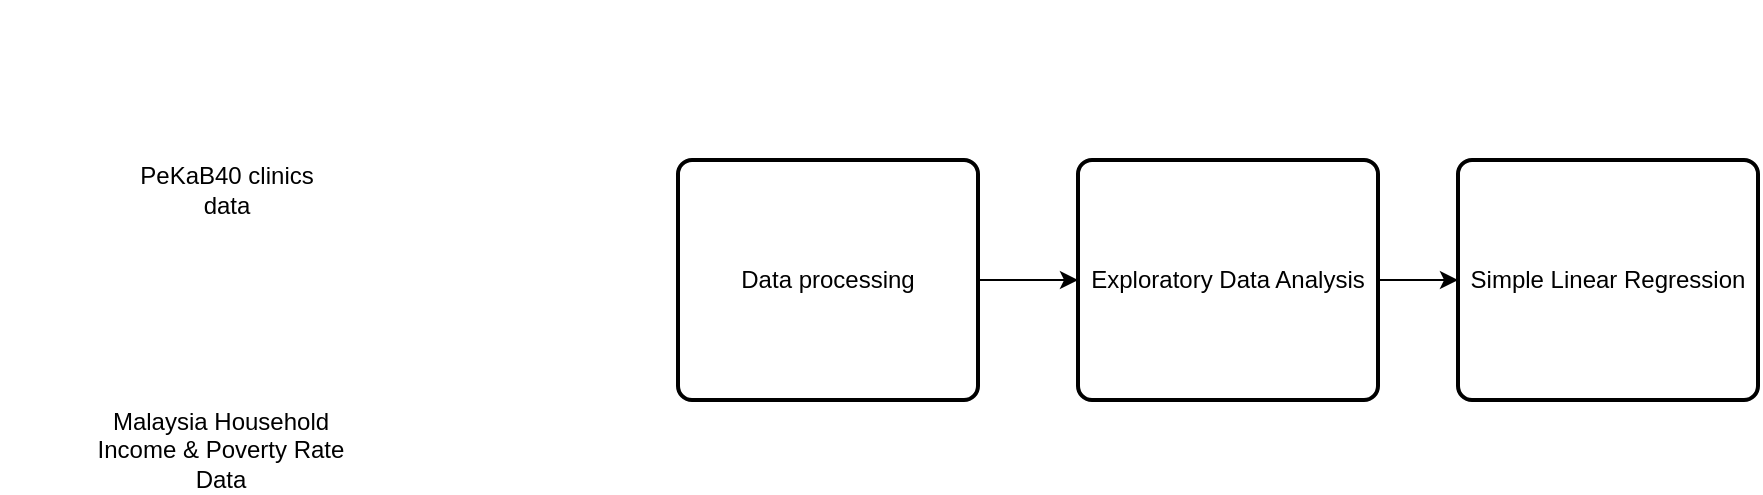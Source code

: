 <mxfile version="24.8.6">
  <diagram name="Page-1" id="c7488fd3-1785-93aa-aadb-54a6760d102a">
    <mxGraphModel dx="954" dy="552" grid="1" gridSize="10" guides="1" tooltips="1" connect="1" arrows="1" fold="1" page="1" pageScale="1" pageWidth="1100" pageHeight="850" background="none" math="0" shadow="0">
      <root>
        <mxCell id="0" />
        <mxCell id="1" parent="0" />
        <mxCell id="Oy91BMbdsR6l8gMQrDBX-8" value="" style="edgeStyle=orthogonalEdgeStyle;rounded=0;orthogonalLoop=1;jettySize=auto;html=1;" parent="1" source="Oy91BMbdsR6l8gMQrDBX-3" target="Oy91BMbdsR6l8gMQrDBX-7" edge="1">
          <mxGeometry relative="1" as="geometry" />
        </mxCell>
        <mxCell id="Oy91BMbdsR6l8gMQrDBX-3" value="Data processing" style="rounded=1;whiteSpace=wrap;html=1;absoluteArcSize=1;arcSize=14;strokeWidth=2;" parent="1" vertex="1">
          <mxGeometry x="450" y="190" width="150" height="120" as="geometry" />
        </mxCell>
        <mxCell id="Oy91BMbdsR6l8gMQrDBX-10" value="" style="edgeStyle=orthogonalEdgeStyle;rounded=0;orthogonalLoop=1;jettySize=auto;html=1;" parent="1" source="Oy91BMbdsR6l8gMQrDBX-7" target="Oy91BMbdsR6l8gMQrDBX-9" edge="1">
          <mxGeometry relative="1" as="geometry" />
        </mxCell>
        <mxCell id="Oy91BMbdsR6l8gMQrDBX-7" value="Exploratory Data Analysis" style="rounded=1;whiteSpace=wrap;html=1;absoluteArcSize=1;arcSize=14;strokeWidth=2;" parent="1" vertex="1">
          <mxGeometry x="650" y="190" width="150" height="120" as="geometry" />
        </mxCell>
        <mxCell id="Oy91BMbdsR6l8gMQrDBX-9" value="Simple Linear Regression" style="rounded=1;whiteSpace=wrap;html=1;absoluteArcSize=1;arcSize=14;strokeWidth=2;" parent="1" vertex="1">
          <mxGeometry x="840" y="190" width="150" height="120" as="geometry" />
        </mxCell>
        <mxCell id="PHQ4FlLOUyfz3ZYeWsEY-1" value="" style="shape=image;verticalLabelPosition=bottom;labelBackgroundColor=default;verticalAlign=top;aspect=fixed;imageAspect=0;image=https://protecthealth.com.my/wp-content/uploads/2021/06/PeKa-B40-Logo-01-e1624009908386-1024x576.png;" vertex="1" parent="1">
          <mxGeometry x="140" y="110" width="162.22" height="91.25" as="geometry" />
        </mxCell>
        <mxCell id="PHQ4FlLOUyfz3ZYeWsEY-2" value="PeKaB40 clinics data" style="text;html=1;align=center;verticalAlign=middle;whiteSpace=wrap;rounded=0;" vertex="1" parent="1">
          <mxGeometry x="180" y="190" width="88.89" height="30" as="geometry" />
        </mxCell>
        <mxCell id="PHQ4FlLOUyfz3ZYeWsEY-3" value="" style="shape=image;verticalLabelPosition=bottom;labelBackgroundColor=default;verticalAlign=top;aspect=fixed;imageAspect=0;image=https://open.dosm.gov.my/static/images/og_en-GB.png;clipPath=inset(18.35% 7% 19.62% 6.33%);" vertex="1" parent="1">
          <mxGeometry x="111.11" y="227.08" width="220" height="82.923" as="geometry" />
        </mxCell>
        <mxCell id="PHQ4FlLOUyfz3ZYeWsEY-4" value="Malaysia Household Income &amp;amp; Poverty Rate Data" style="text;html=1;align=center;verticalAlign=middle;whiteSpace=wrap;rounded=0;" vertex="1" parent="1">
          <mxGeometry x="145.56" y="320" width="151.11" height="30" as="geometry" />
        </mxCell>
      </root>
    </mxGraphModel>
  </diagram>
</mxfile>
